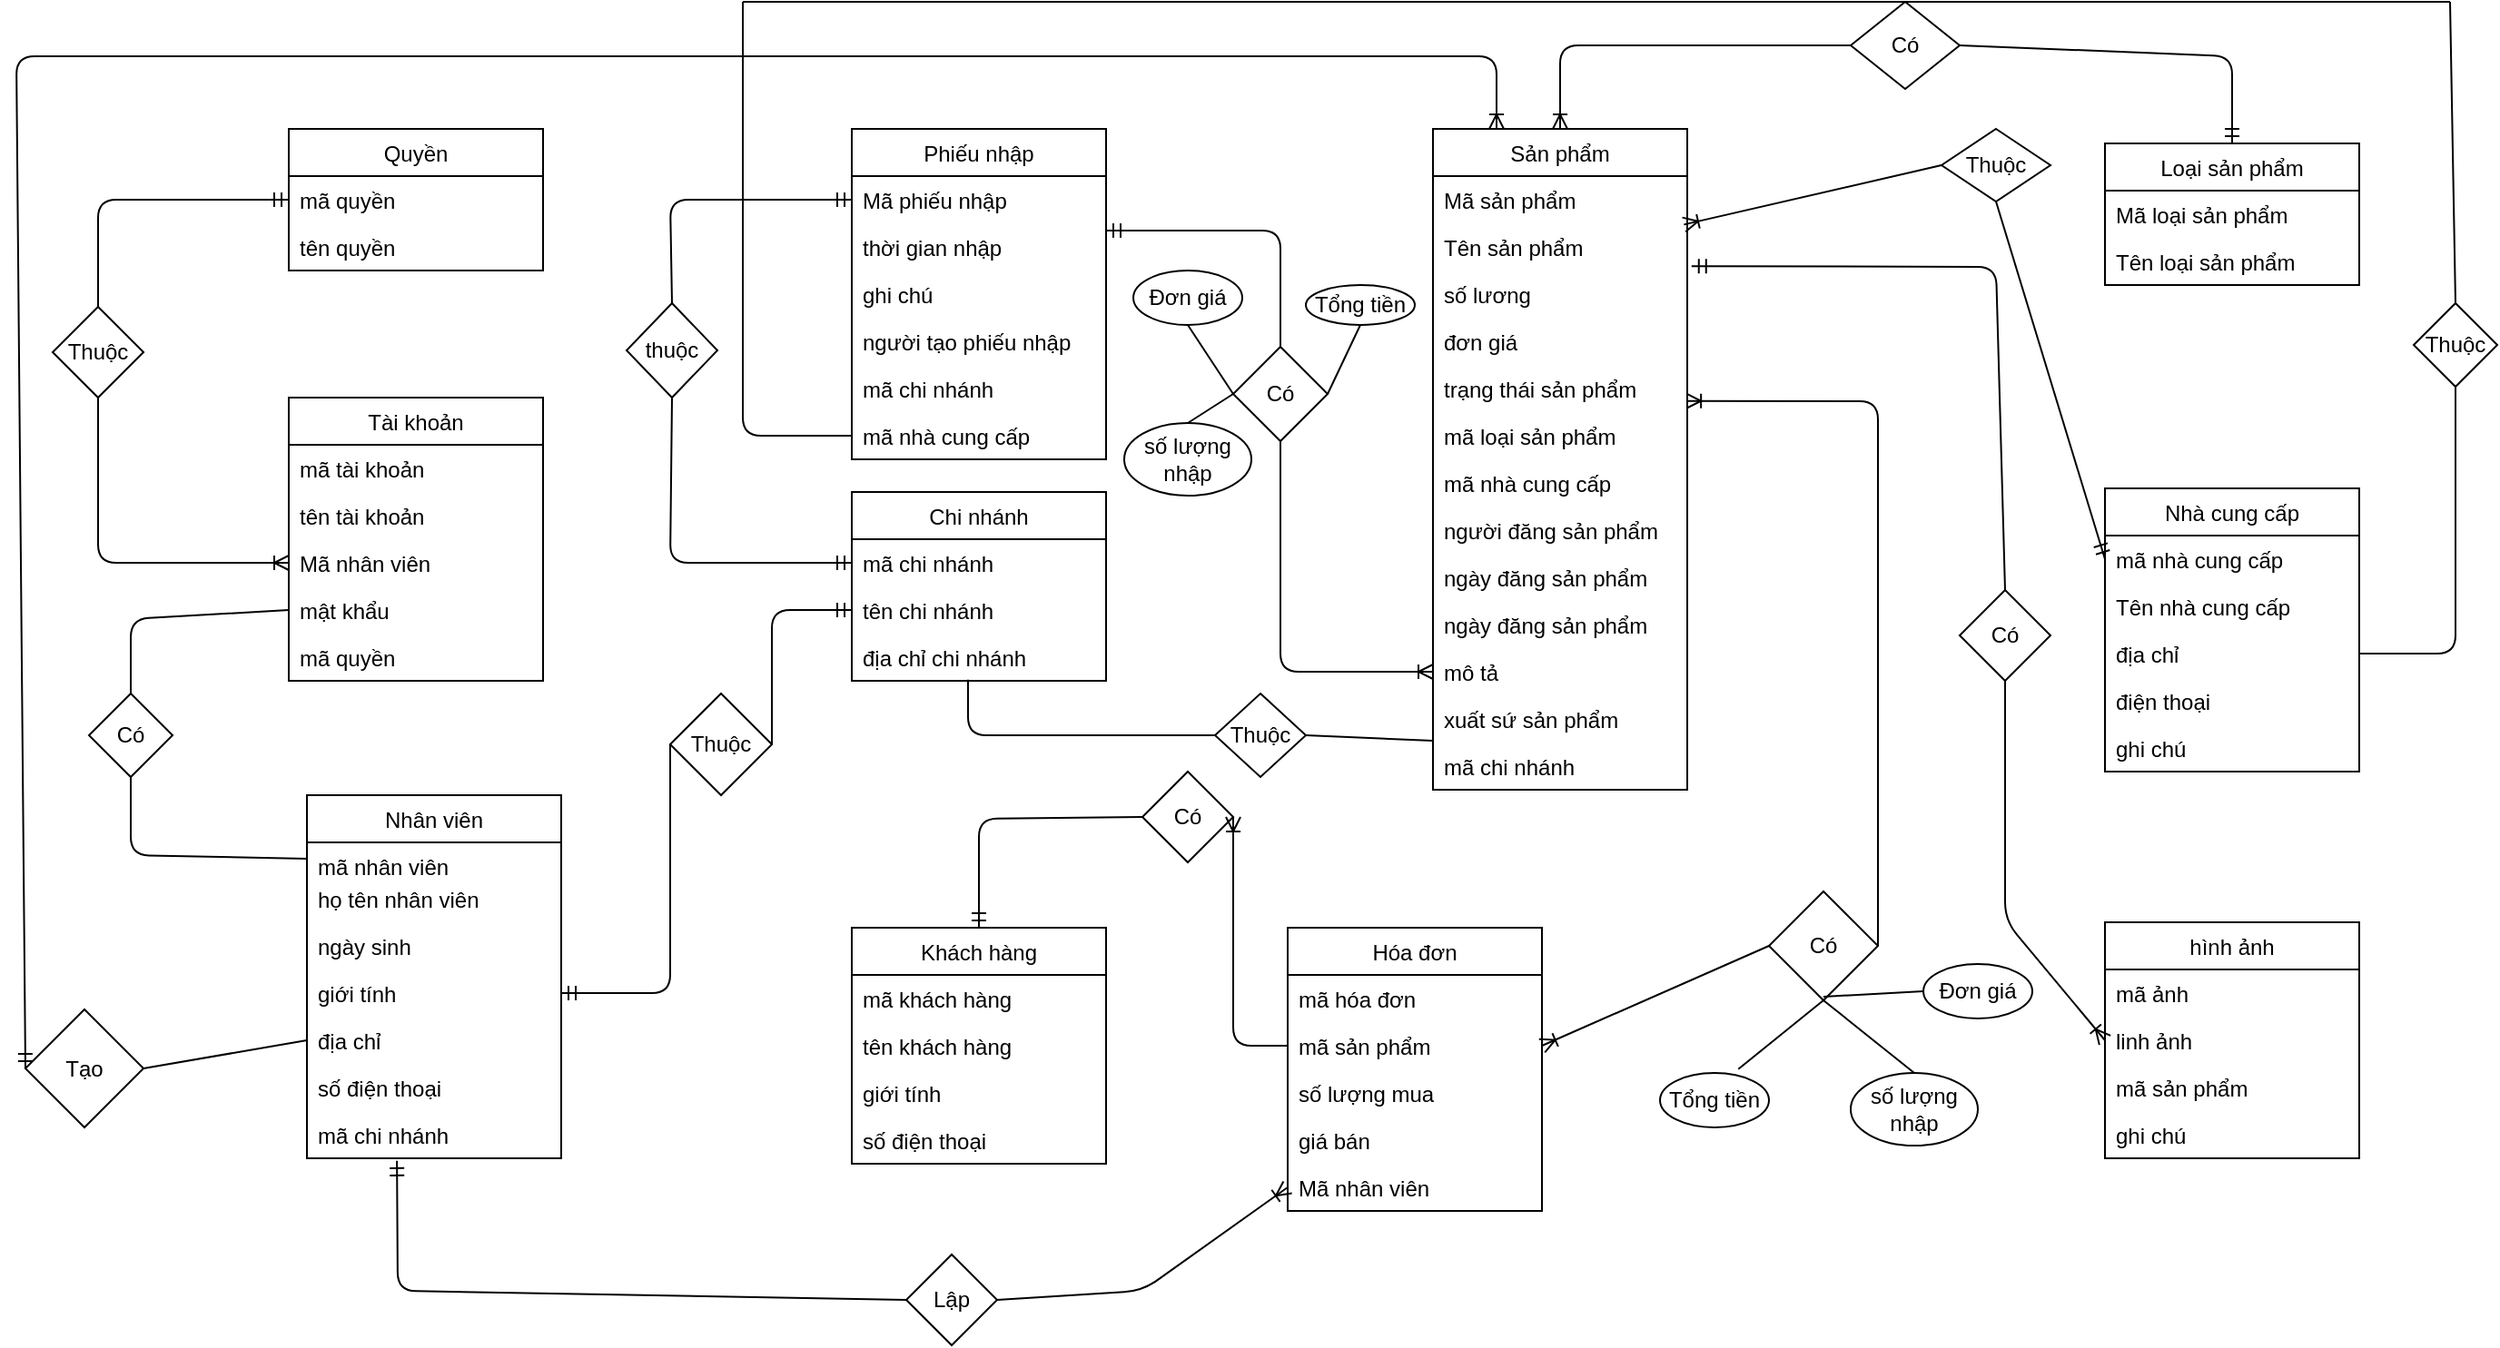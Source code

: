 <mxfile version="13.7.6" type="device"><diagram id="m3nqrDWetpHlHqWEuTSX" name="Page-1"><mxGraphModel dx="2616" dy="738" grid="1" gridSize="10" guides="1" tooltips="1" connect="1" arrows="1" fold="1" page="1" pageScale="1" pageWidth="1169" pageHeight="827" math="0" shadow="0"><root><mxCell id="0"/><mxCell id="1" parent="0"/><mxCell id="WFO70aN5SqpHOIlhNRWn-15" value="Hóa đơn" style="swimlane;fontStyle=0;childLayout=stackLayout;horizontal=1;startSize=26;fillColor=none;horizontalStack=0;resizeParent=1;resizeParentMax=0;resizeLast=0;collapsible=1;marginBottom=0;" parent="1" vertex="1"><mxGeometry x="260" y="520" width="140" height="156" as="geometry"/></mxCell><mxCell id="WFO70aN5SqpHOIlhNRWn-16" value="mã hóa đơn" style="text;strokeColor=none;fillColor=none;align=left;verticalAlign=top;spacingLeft=4;spacingRight=4;overflow=hidden;rotatable=0;points=[[0,0.5],[1,0.5]];portConstraint=eastwest;" parent="WFO70aN5SqpHOIlhNRWn-15" vertex="1"><mxGeometry y="26" width="140" height="26" as="geometry"/></mxCell><mxCell id="WFO70aN5SqpHOIlhNRWn-17" value="mã sản phẩm" style="text;strokeColor=none;fillColor=none;align=left;verticalAlign=top;spacingLeft=4;spacingRight=4;overflow=hidden;rotatable=0;points=[[0,0.5],[1,0.5]];portConstraint=eastwest;" parent="WFO70aN5SqpHOIlhNRWn-15" vertex="1"><mxGeometry y="52" width="140" height="26" as="geometry"/></mxCell><mxCell id="WFO70aN5SqpHOIlhNRWn-18" value="số lượng mua" style="text;strokeColor=none;fillColor=none;align=left;verticalAlign=top;spacingLeft=4;spacingRight=4;overflow=hidden;rotatable=0;points=[[0,0.5],[1,0.5]];portConstraint=eastwest;" parent="WFO70aN5SqpHOIlhNRWn-15" vertex="1"><mxGeometry y="78" width="140" height="26" as="geometry"/></mxCell><mxCell id="WFO70aN5SqpHOIlhNRWn-19" value="giá bán" style="text;strokeColor=none;fillColor=none;align=left;verticalAlign=top;spacingLeft=4;spacingRight=4;overflow=hidden;rotatable=0;points=[[0,0.5],[1,0.5]];portConstraint=eastwest;" parent="WFO70aN5SqpHOIlhNRWn-15" vertex="1"><mxGeometry y="104" width="140" height="26" as="geometry"/></mxCell><mxCell id="WFO70aN5SqpHOIlhNRWn-90" value="Mã nhân viên" style="text;strokeColor=none;fillColor=none;align=left;verticalAlign=top;spacingLeft=4;spacingRight=4;overflow=hidden;rotatable=0;points=[[0,0.5],[1,0.5]];portConstraint=eastwest;" parent="WFO70aN5SqpHOIlhNRWn-15" vertex="1"><mxGeometry y="130" width="140" height="26" as="geometry"/></mxCell><mxCell id="dqavAQuvic-o4-ZvQ23W-60" value="Khách hàng" style="swimlane;fontStyle=0;childLayout=stackLayout;horizontal=1;startSize=26;fillColor=none;horizontalStack=0;resizeParent=1;resizeParentMax=0;resizeLast=0;collapsible=1;marginBottom=0;" parent="1" vertex="1"><mxGeometry x="20" y="520" width="140" height="130" as="geometry"/></mxCell><mxCell id="dqavAQuvic-o4-ZvQ23W-61" value="mã khách hàng" style="text;strokeColor=none;fillColor=none;align=left;verticalAlign=top;spacingLeft=4;spacingRight=4;overflow=hidden;rotatable=0;points=[[0,0.5],[1,0.5]];portConstraint=eastwest;" parent="dqavAQuvic-o4-ZvQ23W-60" vertex="1"><mxGeometry y="26" width="140" height="26" as="geometry"/></mxCell><mxCell id="dqavAQuvic-o4-ZvQ23W-63" value="tên khách hàng" style="text;strokeColor=none;fillColor=none;align=left;verticalAlign=top;spacingLeft=4;spacingRight=4;overflow=hidden;rotatable=0;points=[[0,0.5],[1,0.5]];portConstraint=eastwest;" parent="dqavAQuvic-o4-ZvQ23W-60" vertex="1"><mxGeometry y="52" width="140" height="26" as="geometry"/></mxCell><mxCell id="dqavAQuvic-o4-ZvQ23W-62" value="giới tính" style="text;strokeColor=none;fillColor=none;align=left;verticalAlign=top;spacingLeft=4;spacingRight=4;overflow=hidden;rotatable=0;points=[[0,0.5],[1,0.5]];portConstraint=eastwest;" parent="dqavAQuvic-o4-ZvQ23W-60" vertex="1"><mxGeometry y="78" width="140" height="26" as="geometry"/></mxCell><mxCell id="dqavAQuvic-o4-ZvQ23W-64" value="số điện thoại" style="text;strokeColor=none;fillColor=none;align=left;verticalAlign=top;spacingLeft=4;spacingRight=4;overflow=hidden;rotatable=0;points=[[0,0.5],[1,0.5]];portConstraint=eastwest;" parent="dqavAQuvic-o4-ZvQ23W-60" vertex="1"><mxGeometry y="104" width="140" height="26" as="geometry"/></mxCell><mxCell id="dqavAQuvic-o4-ZvQ23W-40" value="Phiếu nhập" style="swimlane;fontStyle=0;childLayout=stackLayout;horizontal=1;startSize=26;fillColor=none;horizontalStack=0;resizeParent=1;resizeParentMax=0;resizeLast=0;collapsible=1;marginBottom=0;" parent="1" vertex="1"><mxGeometry x="20" y="80" width="140" height="182" as="geometry"/></mxCell><mxCell id="dqavAQuvic-o4-ZvQ23W-41" value="Mã phiếu nhập" style="text;strokeColor=none;fillColor=none;align=left;verticalAlign=top;spacingLeft=4;spacingRight=4;overflow=hidden;rotatable=0;points=[[0,0.5],[1,0.5]];portConstraint=eastwest;" parent="dqavAQuvic-o4-ZvQ23W-40" vertex="1"><mxGeometry y="26" width="140" height="26" as="geometry"/></mxCell><mxCell id="dqavAQuvic-o4-ZvQ23W-42" value="thời gian nhập" style="text;strokeColor=none;fillColor=none;align=left;verticalAlign=top;spacingLeft=4;spacingRight=4;overflow=hidden;rotatable=0;points=[[0,0.5],[1,0.5]];portConstraint=eastwest;" parent="dqavAQuvic-o4-ZvQ23W-40" vertex="1"><mxGeometry y="52" width="140" height="26" as="geometry"/></mxCell><mxCell id="dqavAQuvic-o4-ZvQ23W-43" value="ghi chú" style="text;strokeColor=none;fillColor=none;align=left;verticalAlign=top;spacingLeft=4;spacingRight=4;overflow=hidden;rotatable=0;points=[[0,0.5],[1,0.5]];portConstraint=eastwest;" parent="dqavAQuvic-o4-ZvQ23W-40" vertex="1"><mxGeometry y="78" width="140" height="26" as="geometry"/></mxCell><mxCell id="dqavAQuvic-o4-ZvQ23W-44" value="người tạo phiếu nhập" style="text;strokeColor=none;fillColor=none;align=left;verticalAlign=top;spacingLeft=4;spacingRight=4;overflow=hidden;rotatable=0;points=[[0,0.5],[1,0.5]];portConstraint=eastwest;" parent="dqavAQuvic-o4-ZvQ23W-40" vertex="1"><mxGeometry y="104" width="140" height="26" as="geometry"/></mxCell><mxCell id="dqavAQuvic-o4-ZvQ23W-45" value="mã chi nhánh" style="text;strokeColor=none;fillColor=none;align=left;verticalAlign=top;spacingLeft=4;spacingRight=4;overflow=hidden;rotatable=0;points=[[0,0.5],[1,0.5]];portConstraint=eastwest;" parent="dqavAQuvic-o4-ZvQ23W-40" vertex="1"><mxGeometry y="130" width="140" height="26" as="geometry"/></mxCell><mxCell id="3opu78cFTviZBmscRxU0-1" value="mã nhà cung cấp" style="text;strokeColor=none;fillColor=none;align=left;verticalAlign=top;spacingLeft=4;spacingRight=4;overflow=hidden;rotatable=0;points=[[0,0.5],[1,0.5]];portConstraint=eastwest;" vertex="1" parent="dqavAQuvic-o4-ZvQ23W-40"><mxGeometry y="156" width="140" height="26" as="geometry"/></mxCell><mxCell id="dqavAQuvic-o4-ZvQ23W-13" value="Nhân viên" style="swimlane;fontStyle=0;childLayout=stackLayout;horizontal=1;startSize=26;fillColor=none;horizontalStack=0;resizeParent=1;resizeParentMax=0;resizeLast=0;collapsible=1;marginBottom=0;" parent="1" vertex="1"><mxGeometry x="-280" y="447" width="140" height="200" as="geometry"/></mxCell><mxCell id="dqavAQuvic-o4-ZvQ23W-14" value="mã nhân viên" style="text;strokeColor=none;fillColor=none;align=left;verticalAlign=top;spacingLeft=4;spacingRight=4;overflow=hidden;rotatable=0;points=[[0,0.5],[1,0.5]];portConstraint=eastwest;" parent="dqavAQuvic-o4-ZvQ23W-13" vertex="1"><mxGeometry y="26" width="140" height="18" as="geometry"/></mxCell><mxCell id="dqavAQuvic-o4-ZvQ23W-15" value="họ tên nhân viên" style="text;strokeColor=none;fillColor=none;align=left;verticalAlign=top;spacingLeft=4;spacingRight=4;overflow=hidden;rotatable=0;points=[[0,0.5],[1,0.5]];portConstraint=eastwest;" parent="dqavAQuvic-o4-ZvQ23W-13" vertex="1"><mxGeometry y="44" width="140" height="26" as="geometry"/></mxCell><mxCell id="dqavAQuvic-o4-ZvQ23W-19" value="ngày sinh" style="text;strokeColor=none;fillColor=none;align=left;verticalAlign=top;spacingLeft=4;spacingRight=4;overflow=hidden;rotatable=0;points=[[0,0.5],[1,0.5]];portConstraint=eastwest;" parent="dqavAQuvic-o4-ZvQ23W-13" vertex="1"><mxGeometry y="70" width="140" height="26" as="geometry"/></mxCell><mxCell id="dqavAQuvic-o4-ZvQ23W-20" value="giới tính" style="text;strokeColor=none;fillColor=none;align=left;verticalAlign=top;spacingLeft=4;spacingRight=4;overflow=hidden;rotatable=0;points=[[0,0.5],[1,0.5]];portConstraint=eastwest;" parent="dqavAQuvic-o4-ZvQ23W-13" vertex="1"><mxGeometry y="96" width="140" height="26" as="geometry"/></mxCell><mxCell id="dqavAQuvic-o4-ZvQ23W-21" value="địa chỉ" style="text;strokeColor=none;fillColor=none;align=left;verticalAlign=top;spacingLeft=4;spacingRight=4;overflow=hidden;rotatable=0;points=[[0,0.5],[1,0.5]];portConstraint=eastwest;" parent="dqavAQuvic-o4-ZvQ23W-13" vertex="1"><mxGeometry y="122" width="140" height="26" as="geometry"/></mxCell><mxCell id="dqavAQuvic-o4-ZvQ23W-22" value="số điện thoại" style="text;strokeColor=none;fillColor=none;align=left;verticalAlign=top;spacingLeft=4;spacingRight=4;overflow=hidden;rotatable=0;points=[[0,0.5],[1,0.5]];portConstraint=eastwest;" parent="dqavAQuvic-o4-ZvQ23W-13" vertex="1"><mxGeometry y="148" width="140" height="26" as="geometry"/></mxCell><mxCell id="dqavAQuvic-o4-ZvQ23W-23" value="mã chi nhánh" style="text;strokeColor=none;fillColor=none;align=left;verticalAlign=top;spacingLeft=4;spacingRight=4;overflow=hidden;rotatable=0;points=[[0,0.5],[1,0.5]];portConstraint=eastwest;" parent="dqavAQuvic-o4-ZvQ23W-13" vertex="1"><mxGeometry y="174" width="140" height="26" as="geometry"/></mxCell><mxCell id="dqavAQuvic-o4-ZvQ23W-1" value="Tài khoản" style="swimlane;fontStyle=0;childLayout=stackLayout;horizontal=1;startSize=26;fillColor=none;horizontalStack=0;resizeParent=1;resizeParentMax=0;resizeLast=0;collapsible=1;marginBottom=0;" parent="1" vertex="1"><mxGeometry x="-290" y="228" width="140" height="156" as="geometry"/></mxCell><mxCell id="dqavAQuvic-o4-ZvQ23W-2" value="mã tài khoản" style="text;strokeColor=none;fillColor=none;align=left;verticalAlign=top;spacingLeft=4;spacingRight=4;overflow=hidden;rotatable=0;points=[[0,0.5],[1,0.5]];portConstraint=eastwest;" parent="dqavAQuvic-o4-ZvQ23W-1" vertex="1"><mxGeometry y="26" width="140" height="26" as="geometry"/></mxCell><mxCell id="dqavAQuvic-o4-ZvQ23W-3" value="tên tài khoản" style="text;strokeColor=none;fillColor=none;align=left;verticalAlign=top;spacingLeft=4;spacingRight=4;overflow=hidden;rotatable=0;points=[[0,0.5],[1,0.5]];portConstraint=eastwest;" parent="dqavAQuvic-o4-ZvQ23W-1" vertex="1"><mxGeometry y="52" width="140" height="26" as="geometry"/></mxCell><mxCell id="dqavAQuvic-o4-ZvQ23W-4" value="Mã nhân viên" style="text;strokeColor=none;fillColor=none;align=left;verticalAlign=top;spacingLeft=4;spacingRight=4;overflow=hidden;rotatable=0;points=[[0,0.5],[1,0.5]];portConstraint=eastwest;" parent="dqavAQuvic-o4-ZvQ23W-1" vertex="1"><mxGeometry y="78" width="140" height="26" as="geometry"/></mxCell><mxCell id="dqavAQuvic-o4-ZvQ23W-5" value="mật khẩu" style="text;strokeColor=none;fillColor=none;align=left;verticalAlign=top;spacingLeft=4;spacingRight=4;overflow=hidden;rotatable=0;points=[[0,0.5],[1,0.5]];portConstraint=eastwest;" parent="dqavAQuvic-o4-ZvQ23W-1" vertex="1"><mxGeometry y="104" width="140" height="26" as="geometry"/></mxCell><mxCell id="dqavAQuvic-o4-ZvQ23W-6" value="mã quyền" style="text;strokeColor=none;fillColor=none;align=left;verticalAlign=top;spacingLeft=4;spacingRight=4;overflow=hidden;rotatable=0;points=[[0,0.5],[1,0.5]];portConstraint=eastwest;" parent="dqavAQuvic-o4-ZvQ23W-1" vertex="1"><mxGeometry y="130" width="140" height="26" as="geometry"/></mxCell><mxCell id="dqavAQuvic-o4-ZvQ23W-7" value="Quyền" style="swimlane;fontStyle=0;childLayout=stackLayout;horizontal=1;startSize=26;fillColor=none;horizontalStack=0;resizeParent=1;resizeParentMax=0;resizeLast=0;collapsible=1;marginBottom=0;" parent="1" vertex="1"><mxGeometry x="-290" y="80" width="140" height="78" as="geometry"/></mxCell><mxCell id="dqavAQuvic-o4-ZvQ23W-8" value="mã quyền " style="text;strokeColor=none;fillColor=none;align=left;verticalAlign=top;spacingLeft=4;spacingRight=4;overflow=hidden;rotatable=0;points=[[0,0.5],[1,0.5]];portConstraint=eastwest;" parent="dqavAQuvic-o4-ZvQ23W-7" vertex="1"><mxGeometry y="26" width="140" height="26" as="geometry"/></mxCell><mxCell id="dqavAQuvic-o4-ZvQ23W-9" value="tên quyền" style="text;strokeColor=none;fillColor=none;align=left;verticalAlign=top;spacingLeft=4;spacingRight=4;overflow=hidden;rotatable=0;points=[[0,0.5],[1,0.5]];portConstraint=eastwest;" parent="dqavAQuvic-o4-ZvQ23W-7" vertex="1"><mxGeometry y="52" width="140" height="26" as="geometry"/></mxCell><mxCell id="WFO70aN5SqpHOIlhNRWn-44" value="Thuộc" style="rhombus;whiteSpace=wrap;html=1;" parent="1" vertex="1"><mxGeometry x="-420" y="178" width="50" height="50" as="geometry"/></mxCell><mxCell id="WFO70aN5SqpHOIlhNRWn-45" value="" style="endArrow=none;html=1;entryX=0.5;entryY=1;entryDx=0;entryDy=0;exitX=0;exitY=0.5;exitDx=0;exitDy=0;startArrow=ERoneToMany;startFill=0;" parent="1" source="dqavAQuvic-o4-ZvQ23W-4" target="WFO70aN5SqpHOIlhNRWn-44" edge="1"><mxGeometry width="50" height="50" relative="1" as="geometry"><mxPoint x="-395" y="320" as="sourcePoint"/><mxPoint x="160" y="250" as="targetPoint"/><Array as="points"><mxPoint x="-395" y="319"/></Array></mxGeometry></mxCell><mxCell id="WFO70aN5SqpHOIlhNRWn-46" value="" style="endArrow=none;html=1;entryX=0.5;entryY=0;entryDx=0;entryDy=0;exitX=0;exitY=0.5;exitDx=0;exitDy=0;startArrow=ERmandOne;startFill=0;" parent="1" source="dqavAQuvic-o4-ZvQ23W-8" target="WFO70aN5SqpHOIlhNRWn-44" edge="1"><mxGeometry width="50" height="50" relative="1" as="geometry"><mxPoint x="110" y="300" as="sourcePoint"/><mxPoint x="160" y="250" as="targetPoint"/><Array as="points"><mxPoint x="-395" y="119"/></Array></mxGeometry></mxCell><mxCell id="WFO70aN5SqpHOIlhNRWn-47" value="" style="endArrow=none;html=1;entryX=0;entryY=0.5;entryDx=0;entryDy=0;exitX=0.5;exitY=1;exitDx=0;exitDy=0;" parent="1" source="WFO70aN5SqpHOIlhNRWn-48" target="dqavAQuvic-o4-ZvQ23W-14" edge="1"><mxGeometry width="50" height="50" relative="1" as="geometry"><mxPoint x="-390" y="490" as="sourcePoint"/><mxPoint x="160" y="250" as="targetPoint"/><Array as="points"><mxPoint x="-377" y="480"/></Array></mxGeometry></mxCell><mxCell id="WFO70aN5SqpHOIlhNRWn-48" value="Có" style="rhombus;whiteSpace=wrap;html=1;" parent="1" vertex="1"><mxGeometry x="-400" y="391" width="46" height="46" as="geometry"/></mxCell><mxCell id="WFO70aN5SqpHOIlhNRWn-49" value="" style="endArrow=none;html=1;entryX=0.5;entryY=0;entryDx=0;entryDy=0;exitX=0;exitY=0.5;exitDx=0;exitDy=0;" parent="1" source="dqavAQuvic-o4-ZvQ23W-5" target="WFO70aN5SqpHOIlhNRWn-48" edge="1"><mxGeometry width="50" height="50" relative="1" as="geometry"><mxPoint x="110" y="300" as="sourcePoint"/><mxPoint x="160" y="250" as="targetPoint"/><Array as="points"><mxPoint x="-377" y="350"/></Array></mxGeometry></mxCell><mxCell id="dqavAQuvic-o4-ZvQ23W-32" value="Chi nhánh" style="swimlane;fontStyle=0;childLayout=stackLayout;horizontal=1;startSize=26;fillColor=none;horizontalStack=0;resizeParent=1;resizeParentMax=0;resizeLast=0;collapsible=1;marginBottom=0;" parent="1" vertex="1"><mxGeometry x="20" y="280" width="140" height="104" as="geometry"/></mxCell><mxCell id="dqavAQuvic-o4-ZvQ23W-33" value="mã chi nhánh" style="text;strokeColor=none;fillColor=none;align=left;verticalAlign=top;spacingLeft=4;spacingRight=4;overflow=hidden;rotatable=0;points=[[0,0.5],[1,0.5]];portConstraint=eastwest;" parent="dqavAQuvic-o4-ZvQ23W-32" vertex="1"><mxGeometry y="26" width="140" height="26" as="geometry"/></mxCell><mxCell id="dqavAQuvic-o4-ZvQ23W-34" value="tên chi nhánh" style="text;strokeColor=none;fillColor=none;align=left;verticalAlign=top;spacingLeft=4;spacingRight=4;overflow=hidden;rotatable=0;points=[[0,0.5],[1,0.5]];portConstraint=eastwest;" parent="dqavAQuvic-o4-ZvQ23W-32" vertex="1"><mxGeometry y="52" width="140" height="26" as="geometry"/></mxCell><mxCell id="dqavAQuvic-o4-ZvQ23W-35" value="địa chỉ chi nhánh" style="text;strokeColor=none;fillColor=none;align=left;verticalAlign=top;spacingLeft=4;spacingRight=4;overflow=hidden;rotatable=0;points=[[0,0.5],[1,0.5]];portConstraint=eastwest;" parent="dqavAQuvic-o4-ZvQ23W-32" vertex="1"><mxGeometry y="78" width="140" height="26" as="geometry"/></mxCell><mxCell id="WFO70aN5SqpHOIlhNRWn-50" value="Thuộc" style="rhombus;whiteSpace=wrap;html=1;" parent="1" vertex="1"><mxGeometry x="-80" y="391" width="56" height="56" as="geometry"/></mxCell><mxCell id="WFO70aN5SqpHOIlhNRWn-51" value="" style="endArrow=ERmandOne;html=1;exitX=0;exitY=0.5;exitDx=0;exitDy=0;entryX=1;entryY=0.5;entryDx=0;entryDy=0;endFill=0;" parent="1" source="WFO70aN5SqpHOIlhNRWn-50" target="dqavAQuvic-o4-ZvQ23W-20" edge="1"><mxGeometry width="50" height="50" relative="1" as="geometry"><mxPoint x="110" y="300" as="sourcePoint"/><mxPoint x="160" y="250" as="targetPoint"/><Array as="points"><mxPoint x="-80" y="556"/></Array></mxGeometry></mxCell><mxCell id="WFO70aN5SqpHOIlhNRWn-52" value="" style="endArrow=none;html=1;entryX=1;entryY=0.5;entryDx=0;entryDy=0;exitX=0;exitY=0.5;exitDx=0;exitDy=0;startArrow=ERmandOne;startFill=0;" parent="1" source="dqavAQuvic-o4-ZvQ23W-34" target="WFO70aN5SqpHOIlhNRWn-50" edge="1"><mxGeometry width="50" height="50" relative="1" as="geometry"><mxPoint x="110" y="300" as="sourcePoint"/><mxPoint x="160" y="250" as="targetPoint"/><Array as="points"><mxPoint x="-24" y="345"/></Array></mxGeometry></mxCell><mxCell id="dqavAQuvic-o4-ZvQ23W-46" value="Sản phẩm" style="swimlane;fontStyle=0;childLayout=stackLayout;horizontal=1;startSize=26;fillColor=none;horizontalStack=0;resizeParent=1;resizeParentMax=0;resizeLast=0;collapsible=1;marginBottom=0;" parent="1" vertex="1"><mxGeometry x="340" y="80" width="140" height="364" as="geometry"/></mxCell><mxCell id="dqavAQuvic-o4-ZvQ23W-47" value="Mã sản phẩm" style="text;strokeColor=none;fillColor=none;align=left;verticalAlign=top;spacingLeft=4;spacingRight=4;overflow=hidden;rotatable=0;points=[[0,0.5],[1,0.5]];portConstraint=eastwest;" parent="dqavAQuvic-o4-ZvQ23W-46" vertex="1"><mxGeometry y="26" width="140" height="26" as="geometry"/></mxCell><mxCell id="dqavAQuvic-o4-ZvQ23W-48" value="Tên sản phẩm&#10;" style="text;strokeColor=none;fillColor=none;align=left;verticalAlign=top;spacingLeft=4;spacingRight=4;overflow=hidden;rotatable=0;points=[[0,0.5],[1,0.5]];portConstraint=eastwest;" parent="dqavAQuvic-o4-ZvQ23W-46" vertex="1"><mxGeometry y="52" width="140" height="26" as="geometry"/></mxCell><mxCell id="dqavAQuvic-o4-ZvQ23W-49" value="số lương" style="text;strokeColor=none;fillColor=none;align=left;verticalAlign=top;spacingLeft=4;spacingRight=4;overflow=hidden;rotatable=0;points=[[0,0.5],[1,0.5]];portConstraint=eastwest;" parent="dqavAQuvic-o4-ZvQ23W-46" vertex="1"><mxGeometry y="78" width="140" height="26" as="geometry"/></mxCell><mxCell id="dqavAQuvic-o4-ZvQ23W-50" value="đơn giá" style="text;strokeColor=none;fillColor=none;align=left;verticalAlign=top;spacingLeft=4;spacingRight=4;overflow=hidden;rotatable=0;points=[[0,0.5],[1,0.5]];portConstraint=eastwest;" parent="dqavAQuvic-o4-ZvQ23W-46" vertex="1"><mxGeometry y="104" width="140" height="26" as="geometry"/></mxCell><mxCell id="dqavAQuvic-o4-ZvQ23W-51" value="trạng thái sản phẩm" style="text;strokeColor=none;fillColor=none;align=left;verticalAlign=top;spacingLeft=4;spacingRight=4;overflow=hidden;rotatable=0;points=[[0,0.5],[1,0.5]];portConstraint=eastwest;" parent="dqavAQuvic-o4-ZvQ23W-46" vertex="1"><mxGeometry y="130" width="140" height="26" as="geometry"/></mxCell><mxCell id="dqavAQuvic-o4-ZvQ23W-52" value="mã loại sản phẩm" style="text;strokeColor=none;fillColor=none;align=left;verticalAlign=top;spacingLeft=4;spacingRight=4;overflow=hidden;rotatable=0;points=[[0,0.5],[1,0.5]];portConstraint=eastwest;" parent="dqavAQuvic-o4-ZvQ23W-46" vertex="1"><mxGeometry y="156" width="140" height="26" as="geometry"/></mxCell><mxCell id="dqavAQuvic-o4-ZvQ23W-53" value="mã nhà cung cấp" style="text;strokeColor=none;fillColor=none;align=left;verticalAlign=top;spacingLeft=4;spacingRight=4;overflow=hidden;rotatable=0;points=[[0,0.5],[1,0.5]];portConstraint=eastwest;" parent="dqavAQuvic-o4-ZvQ23W-46" vertex="1"><mxGeometry y="182" width="140" height="26" as="geometry"/></mxCell><mxCell id="dqavAQuvic-o4-ZvQ23W-54" value="người đăng sản phẩm" style="text;strokeColor=none;fillColor=none;align=left;verticalAlign=top;spacingLeft=4;spacingRight=4;overflow=hidden;rotatable=0;points=[[0,0.5],[1,0.5]];portConstraint=eastwest;" parent="dqavAQuvic-o4-ZvQ23W-46" vertex="1"><mxGeometry y="208" width="140" height="26" as="geometry"/></mxCell><mxCell id="dqavAQuvic-o4-ZvQ23W-55" value="ngày đăng sản phẩm" style="text;strokeColor=none;fillColor=none;align=left;verticalAlign=top;spacingLeft=4;spacingRight=4;overflow=hidden;rotatable=0;points=[[0,0.5],[1,0.5]];portConstraint=eastwest;" parent="dqavAQuvic-o4-ZvQ23W-46" vertex="1"><mxGeometry y="234" width="140" height="26" as="geometry"/></mxCell><mxCell id="dqavAQuvic-o4-ZvQ23W-56" value="ngày đăng sản phẩm" style="text;strokeColor=none;fillColor=none;align=left;verticalAlign=top;spacingLeft=4;spacingRight=4;overflow=hidden;rotatable=0;points=[[0,0.5],[1,0.5]];portConstraint=eastwest;" parent="dqavAQuvic-o4-ZvQ23W-46" vertex="1"><mxGeometry y="260" width="140" height="26" as="geometry"/></mxCell><mxCell id="dqavAQuvic-o4-ZvQ23W-57" value="mô tả" style="text;strokeColor=none;fillColor=none;align=left;verticalAlign=top;spacingLeft=4;spacingRight=4;overflow=hidden;rotatable=0;points=[[0,0.5],[1,0.5]];portConstraint=eastwest;" parent="dqavAQuvic-o4-ZvQ23W-46" vertex="1"><mxGeometry y="286" width="140" height="26" as="geometry"/></mxCell><mxCell id="dqavAQuvic-o4-ZvQ23W-58" value="xuất sứ sản phẩm" style="text;strokeColor=none;fillColor=none;align=left;verticalAlign=top;spacingLeft=4;spacingRight=4;overflow=hidden;rotatable=0;points=[[0,0.5],[1,0.5]];portConstraint=eastwest;" parent="dqavAQuvic-o4-ZvQ23W-46" vertex="1"><mxGeometry y="312" width="140" height="26" as="geometry"/></mxCell><mxCell id="dqavAQuvic-o4-ZvQ23W-59" value="mã chi nhánh " style="text;strokeColor=none;fillColor=none;align=left;verticalAlign=top;spacingLeft=4;spacingRight=4;overflow=hidden;rotatable=0;points=[[0,0.5],[1,0.5]];portConstraint=eastwest;" parent="dqavAQuvic-o4-ZvQ23W-46" vertex="1"><mxGeometry y="338" width="140" height="26" as="geometry"/></mxCell><mxCell id="WFO70aN5SqpHOIlhNRWn-53" value="Có" style="rhombus;whiteSpace=wrap;html=1;" parent="1" vertex="1"><mxGeometry x="230" y="200" width="52" height="52" as="geometry"/></mxCell><mxCell id="WFO70aN5SqpHOIlhNRWn-54" value="" style="endArrow=ERmandOne;html=1;exitX=0.5;exitY=0;exitDx=0;exitDy=0;endFill=0;" parent="1" source="WFO70aN5SqpHOIlhNRWn-53" edge="1"><mxGeometry width="50" height="50" relative="1" as="geometry"><mxPoint x="110" y="300" as="sourcePoint"/><mxPoint x="160" y="136" as="targetPoint"/><Array as="points"><mxPoint x="256" y="136"/></Array></mxGeometry></mxCell><mxCell id="WFO70aN5SqpHOIlhNRWn-55" value="" style="endArrow=none;html=1;entryX=0.5;entryY=1;entryDx=0;entryDy=0;exitX=0;exitY=0.5;exitDx=0;exitDy=0;startArrow=ERoneToMany;startFill=0;" parent="1" source="dqavAQuvic-o4-ZvQ23W-57" target="WFO70aN5SqpHOIlhNRWn-53" edge="1"><mxGeometry width="50" height="50" relative="1" as="geometry"><mxPoint x="110" y="300" as="sourcePoint"/><mxPoint x="160" y="250" as="targetPoint"/><Array as="points"><mxPoint x="256" y="379"/></Array></mxGeometry></mxCell><mxCell id="WFO70aN5SqpHOIlhNRWn-56" value="số lượng nhập" style="ellipse;whiteSpace=wrap;html=1;" parent="1" vertex="1"><mxGeometry x="170" y="242" width="70" height="40" as="geometry"/></mxCell><mxCell id="WFO70aN5SqpHOIlhNRWn-57" value="" style="endArrow=none;html=1;entryX=0;entryY=0.5;entryDx=0;entryDy=0;exitX=0.5;exitY=0;exitDx=0;exitDy=0;" parent="1" source="WFO70aN5SqpHOIlhNRWn-56" target="WFO70aN5SqpHOIlhNRWn-53" edge="1"><mxGeometry width="50" height="50" relative="1" as="geometry"><mxPoint x="120" y="290" as="sourcePoint"/><mxPoint x="170" y="240" as="targetPoint"/></mxGeometry></mxCell><mxCell id="WFO70aN5SqpHOIlhNRWn-58" value="Đơn giá" style="ellipse;whiteSpace=wrap;html=1;" parent="1" vertex="1"><mxGeometry x="175" y="158" width="60" height="30" as="geometry"/></mxCell><mxCell id="WFO70aN5SqpHOIlhNRWn-59" value="" style="endArrow=none;html=1;exitX=0.5;exitY=1;exitDx=0;exitDy=0;entryX=0;entryY=0.5;entryDx=0;entryDy=0;" parent="1" source="WFO70aN5SqpHOIlhNRWn-58" target="WFO70aN5SqpHOIlhNRWn-53" edge="1"><mxGeometry width="50" height="50" relative="1" as="geometry"><mxPoint x="120" y="290" as="sourcePoint"/><mxPoint x="170" y="240" as="targetPoint"/></mxGeometry></mxCell><mxCell id="WFO70aN5SqpHOIlhNRWn-62" value="Tổng tiền" style="ellipse;whiteSpace=wrap;html=1;" parent="1" vertex="1"><mxGeometry x="270" y="166" width="60" height="22" as="geometry"/></mxCell><mxCell id="WFO70aN5SqpHOIlhNRWn-63" value="" style="endArrow=none;html=1;entryX=0.5;entryY=1;entryDx=0;entryDy=0;exitX=1;exitY=0.5;exitDx=0;exitDy=0;" parent="1" source="WFO70aN5SqpHOIlhNRWn-53" target="WFO70aN5SqpHOIlhNRWn-62" edge="1"><mxGeometry width="50" height="50" relative="1" as="geometry"><mxPoint x="120" y="290" as="sourcePoint"/><mxPoint x="170" y="240" as="targetPoint"/></mxGeometry></mxCell><mxCell id="WFO70aN5SqpHOIlhNRWn-64" value="Có" style="rhombus;whiteSpace=wrap;html=1;" parent="1" vertex="1"><mxGeometry x="180" y="434" width="50" height="50" as="geometry"/></mxCell><mxCell id="WFO70aN5SqpHOIlhNRWn-65" value="" style="endArrow=none;html=1;entryX=0;entryY=0.5;entryDx=0;entryDy=0;exitX=0.5;exitY=0;exitDx=0;exitDy=0;startArrow=ERmandOne;startFill=0;" parent="1" source="dqavAQuvic-o4-ZvQ23W-60" target="WFO70aN5SqpHOIlhNRWn-64" edge="1"><mxGeometry width="50" height="50" relative="1" as="geometry"><mxPoint x="120" y="540" as="sourcePoint"/><mxPoint x="170" y="490" as="targetPoint"/><Array as="points"><mxPoint x="90" y="460"/></Array></mxGeometry></mxCell><mxCell id="WFO70aN5SqpHOIlhNRWn-66" value="" style="endArrow=ERoneToMany;html=1;entryX=1;entryY=0.5;entryDx=0;entryDy=0;exitX=0;exitY=0.5;exitDx=0;exitDy=0;endFill=0;" parent="1" source="WFO70aN5SqpHOIlhNRWn-17" target="WFO70aN5SqpHOIlhNRWn-64" edge="1"><mxGeometry width="50" height="50" relative="1" as="geometry"><mxPoint x="120" y="540" as="sourcePoint"/><mxPoint x="170" y="490" as="targetPoint"/><Array as="points"><mxPoint x="230" y="585"/></Array></mxGeometry></mxCell><mxCell id="WFO70aN5SqpHOIlhNRWn-67" value="Có" style="rhombus;whiteSpace=wrap;html=1;" parent="1" vertex="1"><mxGeometry x="525" y="500" width="60" height="60" as="geometry"/></mxCell><mxCell id="WFO70aN5SqpHOIlhNRWn-68" value="" style="endArrow=ERoneToMany;html=1;entryX=1;entryY=0.5;entryDx=0;entryDy=0;exitX=0;exitY=0.5;exitDx=0;exitDy=0;endFill=0;" parent="1" source="WFO70aN5SqpHOIlhNRWn-67" target="WFO70aN5SqpHOIlhNRWn-17" edge="1"><mxGeometry width="50" height="50" relative="1" as="geometry"><mxPoint x="310" y="320" as="sourcePoint"/><mxPoint x="360" y="270" as="targetPoint"/></mxGeometry></mxCell><mxCell id="WFO70aN5SqpHOIlhNRWn-69" value="" style="endArrow=none;html=1;entryX=1;entryY=0.5;entryDx=0;entryDy=0;exitX=0.997;exitY=-0.236;exitDx=0;exitDy=0;exitPerimeter=0;startArrow=ERoneToMany;startFill=0;" parent="1" source="dqavAQuvic-o4-ZvQ23W-52" target="WFO70aN5SqpHOIlhNRWn-67" edge="1"><mxGeometry width="50" height="50" relative="1" as="geometry"><mxPoint x="310" y="320" as="sourcePoint"/><mxPoint x="360" y="270" as="targetPoint"/><Array as="points"><mxPoint x="585" y="230"/></Array></mxGeometry></mxCell><mxCell id="WFO70aN5SqpHOIlhNRWn-70" value="Đơn giá" style="ellipse;whiteSpace=wrap;html=1;" parent="1" vertex="1"><mxGeometry x="610" y="540" width="60" height="30" as="geometry"/></mxCell><mxCell id="WFO70aN5SqpHOIlhNRWn-71" value="số lượng nhập" style="ellipse;whiteSpace=wrap;html=1;" parent="1" vertex="1"><mxGeometry x="570" y="600" width="70" height="40" as="geometry"/></mxCell><mxCell id="WFO70aN5SqpHOIlhNRWn-72" value="Tổng tiền" style="ellipse;whiteSpace=wrap;html=1;" parent="1" vertex="1"><mxGeometry x="465" y="600" width="60" height="30" as="geometry"/></mxCell><mxCell id="WFO70aN5SqpHOIlhNRWn-74" value="" style="endArrow=none;html=1;entryX=0.5;entryY=1;entryDx=0;entryDy=0;exitX=0.719;exitY=-0.071;exitDx=0;exitDy=0;exitPerimeter=0;" parent="1" source="WFO70aN5SqpHOIlhNRWn-72" target="WFO70aN5SqpHOIlhNRWn-67" edge="1"><mxGeometry width="50" height="50" relative="1" as="geometry"><mxPoint x="310" y="320" as="sourcePoint"/><mxPoint x="360" y="270" as="targetPoint"/></mxGeometry></mxCell><mxCell id="WFO70aN5SqpHOIlhNRWn-75" value="" style="endArrow=none;html=1;entryX=0.5;entryY=1;entryDx=0;entryDy=0;exitX=0.5;exitY=0;exitDx=0;exitDy=0;" parent="1" source="WFO70aN5SqpHOIlhNRWn-71" target="WFO70aN5SqpHOIlhNRWn-67" edge="1"><mxGeometry width="50" height="50" relative="1" as="geometry"><mxPoint x="310" y="320" as="sourcePoint"/><mxPoint x="360" y="270" as="targetPoint"/></mxGeometry></mxCell><mxCell id="WFO70aN5SqpHOIlhNRWn-76" value="" style="endArrow=none;html=1;exitX=0;exitY=0.5;exitDx=0;exitDy=0;" parent="1" source="WFO70aN5SqpHOIlhNRWn-70" edge="1"><mxGeometry width="50" height="50" relative="1" as="geometry"><mxPoint x="310" y="320" as="sourcePoint"/><mxPoint x="555" y="558" as="targetPoint"/></mxGeometry></mxCell><mxCell id="dqavAQuvic-o4-ZvQ23W-72" value="hình ảnh" style="swimlane;fontStyle=0;childLayout=stackLayout;horizontal=1;startSize=26;fillColor=none;horizontalStack=0;resizeParent=1;resizeParentMax=0;resizeLast=0;collapsible=1;marginBottom=0;" parent="1" vertex="1"><mxGeometry x="710" y="517" width="140" height="130" as="geometry"/></mxCell><mxCell id="dqavAQuvic-o4-ZvQ23W-73" value="mã ảnh" style="text;strokeColor=none;fillColor=none;align=left;verticalAlign=top;spacingLeft=4;spacingRight=4;overflow=hidden;rotatable=0;points=[[0,0.5],[1,0.5]];portConstraint=eastwest;" parent="dqavAQuvic-o4-ZvQ23W-72" vertex="1"><mxGeometry y="26" width="140" height="26" as="geometry"/></mxCell><mxCell id="dqavAQuvic-o4-ZvQ23W-74" value="linh ảnh" style="text;strokeColor=none;fillColor=none;align=left;verticalAlign=top;spacingLeft=4;spacingRight=4;overflow=hidden;rotatable=0;points=[[0,0.5],[1,0.5]];portConstraint=eastwest;" parent="dqavAQuvic-o4-ZvQ23W-72" vertex="1"><mxGeometry y="52" width="140" height="26" as="geometry"/></mxCell><mxCell id="dqavAQuvic-o4-ZvQ23W-75" value="mã sản phẩm" style="text;strokeColor=none;fillColor=none;align=left;verticalAlign=top;spacingLeft=4;spacingRight=4;overflow=hidden;rotatable=0;points=[[0,0.5],[1,0.5]];portConstraint=eastwest;" parent="dqavAQuvic-o4-ZvQ23W-72" vertex="1"><mxGeometry y="78" width="140" height="26" as="geometry"/></mxCell><mxCell id="dqavAQuvic-o4-ZvQ23W-77" value="ghi chú" style="text;strokeColor=none;fillColor=none;align=left;verticalAlign=top;spacingLeft=4;spacingRight=4;overflow=hidden;rotatable=0;points=[[0,0.5],[1,0.5]];portConstraint=eastwest;" parent="dqavAQuvic-o4-ZvQ23W-72" vertex="1"><mxGeometry y="104" width="140" height="26" as="geometry"/></mxCell><mxCell id="dqavAQuvic-o4-ZvQ23W-66" value="Nhà cung cấp" style="swimlane;fontStyle=0;childLayout=stackLayout;horizontal=1;startSize=26;fillColor=none;horizontalStack=0;resizeParent=1;resizeParentMax=0;resizeLast=0;collapsible=1;marginBottom=0;" parent="1" vertex="1"><mxGeometry x="710" y="278" width="140" height="156" as="geometry"/></mxCell><mxCell id="dqavAQuvic-o4-ZvQ23W-67" value="mã nhà cung cấp" style="text;strokeColor=none;fillColor=none;align=left;verticalAlign=top;spacingLeft=4;spacingRight=4;overflow=hidden;rotatable=0;points=[[0,0.5],[1,0.5]];portConstraint=eastwest;" parent="dqavAQuvic-o4-ZvQ23W-66" vertex="1"><mxGeometry y="26" width="140" height="26" as="geometry"/></mxCell><mxCell id="dqavAQuvic-o4-ZvQ23W-68" value="Tên nhà cung cấp" style="text;strokeColor=none;fillColor=none;align=left;verticalAlign=top;spacingLeft=4;spacingRight=4;overflow=hidden;rotatable=0;points=[[0,0.5],[1,0.5]];portConstraint=eastwest;" parent="dqavAQuvic-o4-ZvQ23W-66" vertex="1"><mxGeometry y="52" width="140" height="26" as="geometry"/></mxCell><mxCell id="dqavAQuvic-o4-ZvQ23W-69" value="địa chỉ" style="text;strokeColor=none;fillColor=none;align=left;verticalAlign=top;spacingLeft=4;spacingRight=4;overflow=hidden;rotatable=0;points=[[0,0.5],[1,0.5]];portConstraint=eastwest;" parent="dqavAQuvic-o4-ZvQ23W-66" vertex="1"><mxGeometry y="78" width="140" height="26" as="geometry"/></mxCell><mxCell id="dqavAQuvic-o4-ZvQ23W-70" value="điện thoại" style="text;strokeColor=none;fillColor=none;align=left;verticalAlign=top;spacingLeft=4;spacingRight=4;overflow=hidden;rotatable=0;points=[[0,0.5],[1,0.5]];portConstraint=eastwest;" parent="dqavAQuvic-o4-ZvQ23W-66" vertex="1"><mxGeometry y="104" width="140" height="26" as="geometry"/></mxCell><mxCell id="dqavAQuvic-o4-ZvQ23W-71" value="ghi chú" style="text;strokeColor=none;fillColor=none;align=left;verticalAlign=top;spacingLeft=4;spacingRight=4;overflow=hidden;rotatable=0;points=[[0,0.5],[1,0.5]];portConstraint=eastwest;" parent="dqavAQuvic-o4-ZvQ23W-66" vertex="1"><mxGeometry y="130" width="140" height="26" as="geometry"/></mxCell><mxCell id="dqavAQuvic-o4-ZvQ23W-36" value="Loại sản phẩm" style="swimlane;fontStyle=0;childLayout=stackLayout;horizontal=1;startSize=26;fillColor=none;horizontalStack=0;resizeParent=1;resizeParentMax=0;resizeLast=0;collapsible=1;marginBottom=0;" parent="1" vertex="1"><mxGeometry x="710" y="88" width="140" height="78" as="geometry"/></mxCell><mxCell id="dqavAQuvic-o4-ZvQ23W-37" value="Mã loại sản phẩm" style="text;strokeColor=none;fillColor=none;align=left;verticalAlign=top;spacingLeft=4;spacingRight=4;overflow=hidden;rotatable=0;points=[[0,0.5],[1,0.5]];portConstraint=eastwest;" parent="dqavAQuvic-o4-ZvQ23W-36" vertex="1"><mxGeometry y="26" width="140" height="26" as="geometry"/></mxCell><mxCell id="dqavAQuvic-o4-ZvQ23W-38" value="Tên loại sản phẩm" style="text;strokeColor=none;fillColor=none;align=left;verticalAlign=top;spacingLeft=4;spacingRight=4;overflow=hidden;rotatable=0;points=[[0,0.5],[1,0.5]];portConstraint=eastwest;" parent="dqavAQuvic-o4-ZvQ23W-36" vertex="1"><mxGeometry y="52" width="140" height="26" as="geometry"/></mxCell><mxCell id="WFO70aN5SqpHOIlhNRWn-77" value="Có" style="rhombus;whiteSpace=wrap;html=1;" parent="1" vertex="1"><mxGeometry x="630" y="334" width="50" height="50" as="geometry"/></mxCell><mxCell id="WFO70aN5SqpHOIlhNRWn-78" value="" style="endArrow=ERoneToMany;html=1;exitX=0.5;exitY=1;exitDx=0;exitDy=0;entryX=0;entryY=0.5;entryDx=0;entryDy=0;endFill=0;" parent="1" source="WFO70aN5SqpHOIlhNRWn-77" target="dqavAQuvic-o4-ZvQ23W-74" edge="1"><mxGeometry width="50" height="50" relative="1" as="geometry"><mxPoint x="310" y="320" as="sourcePoint"/><mxPoint x="707" y="547" as="targetPoint"/><Array as="points"><mxPoint x="655" y="516"/></Array></mxGeometry></mxCell><mxCell id="WFO70aN5SqpHOIlhNRWn-79" value="" style="endArrow=none;html=1;entryX=0.5;entryY=0;entryDx=0;entryDy=0;exitX=1.017;exitY=-0.093;exitDx=0;exitDy=0;exitPerimeter=0;startArrow=ERmandOne;startFill=0;" parent="1" source="dqavAQuvic-o4-ZvQ23W-49" target="WFO70aN5SqpHOIlhNRWn-77" edge="1"><mxGeometry width="50" height="50" relative="1" as="geometry"><mxPoint x="310" y="320" as="sourcePoint"/><mxPoint x="360" y="270" as="targetPoint"/><Array as="points"><mxPoint x="650" y="156"/></Array></mxGeometry></mxCell><mxCell id="WFO70aN5SqpHOIlhNRWn-80" value="" style="endArrow=ERmandOne;html=1;entryX=0;entryY=0.5;entryDx=0;entryDy=0;exitX=0.5;exitY=1;exitDx=0;exitDy=0;endFill=0;" parent="1" source="WFO70aN5SqpHOIlhNRWn-81" target="dqavAQuvic-o4-ZvQ23W-67" edge="1"><mxGeometry width="50" height="50" relative="1" as="geometry"><mxPoint x="660" y="120" as="sourcePoint"/><mxPoint x="360" y="270" as="targetPoint"/></mxGeometry></mxCell><mxCell id="WFO70aN5SqpHOIlhNRWn-81" value="Thuộc" style="rhombus;whiteSpace=wrap;html=1;" parent="1" vertex="1"><mxGeometry x="620" y="80" width="60" height="40" as="geometry"/></mxCell><mxCell id="WFO70aN5SqpHOIlhNRWn-82" value="" style="endArrow=none;html=1;entryX=0;entryY=0.5;entryDx=0;entryDy=0;exitX=0.987;exitY=0.027;exitDx=0;exitDy=0;exitPerimeter=0;startArrow=ERoneToMany;startFill=0;" parent="1" source="dqavAQuvic-o4-ZvQ23W-48" target="WFO70aN5SqpHOIlhNRWn-81" edge="1"><mxGeometry width="50" height="50" relative="1" as="geometry"><mxPoint x="310" y="320" as="sourcePoint"/><mxPoint x="360" y="270" as="targetPoint"/></mxGeometry></mxCell><mxCell id="WFO70aN5SqpHOIlhNRWn-83" value="" style="endArrow=ERmandOne;html=1;entryX=0.5;entryY=0;entryDx=0;entryDy=0;exitX=1;exitY=0.5;exitDx=0;exitDy=0;endFill=0;" parent="1" source="WFO70aN5SqpHOIlhNRWn-84" target="dqavAQuvic-o4-ZvQ23W-36" edge="1"><mxGeometry width="50" height="50" relative="1" as="geometry"><mxPoint x="630" y="40" as="sourcePoint"/><mxPoint x="360" y="130" as="targetPoint"/><Array as="points"><mxPoint x="780" y="40"/></Array></mxGeometry></mxCell><mxCell id="WFO70aN5SqpHOIlhNRWn-84" value="Có" style="rhombus;whiteSpace=wrap;html=1;" parent="1" vertex="1"><mxGeometry x="570" y="10" width="60" height="48" as="geometry"/></mxCell><mxCell id="WFO70aN5SqpHOIlhNRWn-87" value="" style="endArrow=none;html=1;entryX=0;entryY=0.5;entryDx=0;entryDy=0;exitX=0.5;exitY=0;exitDx=0;exitDy=0;startArrow=ERoneToMany;startFill=0;" parent="1" source="dqavAQuvic-o4-ZvQ23W-46" target="WFO70aN5SqpHOIlhNRWn-84" edge="1"><mxGeometry width="50" height="50" relative="1" as="geometry"><mxPoint x="310" y="180" as="sourcePoint"/><mxPoint x="360" y="130" as="targetPoint"/><Array as="points"><mxPoint x="410" y="34"/></Array></mxGeometry></mxCell><mxCell id="WFO70aN5SqpHOIlhNRWn-91" value="" style="endArrow=ERoneToMany;html=1;entryX=0;entryY=0.5;entryDx=0;entryDy=0;exitX=1;exitY=0.5;exitDx=0;exitDy=0;endFill=0;" parent="1" source="WFO70aN5SqpHOIlhNRWn-92" target="WFO70aN5SqpHOIlhNRWn-90" edge="1"><mxGeometry width="50" height="50" relative="1" as="geometry"><mxPoint x="80" y="720" as="sourcePoint"/><mxPoint x="250" y="410" as="targetPoint"/><Array as="points"><mxPoint x="180" y="720"/></Array></mxGeometry></mxCell><mxCell id="WFO70aN5SqpHOIlhNRWn-92" value="Lập" style="rhombus;whiteSpace=wrap;html=1;" parent="1" vertex="1"><mxGeometry x="50" y="700" width="50" height="50" as="geometry"/></mxCell><mxCell id="WFO70aN5SqpHOIlhNRWn-94" value="" style="endArrow=none;html=1;entryX=0;entryY=0.5;entryDx=0;entryDy=0;exitX=0.354;exitY=1.055;exitDx=0;exitDy=0;exitPerimeter=0;startArrow=ERmandOne;startFill=0;" parent="1" source="dqavAQuvic-o4-ZvQ23W-23" target="WFO70aN5SqpHOIlhNRWn-92" edge="1"><mxGeometry width="50" height="50" relative="1" as="geometry"><mxPoint x="200" y="460" as="sourcePoint"/><mxPoint x="250" y="410" as="targetPoint"/><Array as="points"><mxPoint x="-230" y="720"/></Array></mxGeometry></mxCell><mxCell id="WFO70aN5SqpHOIlhNRWn-95" value="Thuộc" style="rhombus;whiteSpace=wrap;html=1;" parent="1" vertex="1"><mxGeometry x="220" y="391" width="50" height="46" as="geometry"/></mxCell><mxCell id="WFO70aN5SqpHOIlhNRWn-96" value="" style="endArrow=none;html=1;entryX=0.457;entryY=0.974;entryDx=0;entryDy=0;entryPerimeter=0;exitX=0;exitY=0.5;exitDx=0;exitDy=0;" parent="1" source="WFO70aN5SqpHOIlhNRWn-95" target="dqavAQuvic-o4-ZvQ23W-35" edge="1"><mxGeometry width="50" height="50" relative="1" as="geometry"><mxPoint x="190" y="460" as="sourcePoint"/><mxPoint x="240" y="410" as="targetPoint"/><Array as="points"><mxPoint x="84" y="414"/></Array></mxGeometry></mxCell><mxCell id="WFO70aN5SqpHOIlhNRWn-97" value="" style="endArrow=none;html=1;exitX=1;exitY=0.5;exitDx=0;exitDy=0;" parent="1" source="WFO70aN5SqpHOIlhNRWn-95" edge="1"><mxGeometry width="50" height="50" relative="1" as="geometry"><mxPoint x="190" y="460" as="sourcePoint"/><mxPoint x="340" y="417" as="targetPoint"/></mxGeometry></mxCell><mxCell id="WFO70aN5SqpHOIlhNRWn-98" value="" style="endArrow=ERmandOne;html=1;entryX=0;entryY=0.5;entryDx=0;entryDy=0;exitX=0.5;exitY=1;exitDx=0;exitDy=0;endFill=0;" parent="1" source="WFO70aN5SqpHOIlhNRWn-99" target="dqavAQuvic-o4-ZvQ23W-33" edge="1"><mxGeometry width="50" height="50" relative="1" as="geometry"><mxPoint x="-80" y="230" as="sourcePoint"/><mxPoint x="240" y="410" as="targetPoint"/><Array as="points"><mxPoint x="-80" y="319"/></Array></mxGeometry></mxCell><mxCell id="WFO70aN5SqpHOIlhNRWn-99" value="thuộc" style="rhombus;whiteSpace=wrap;html=1;" parent="1" vertex="1"><mxGeometry x="-104" y="176" width="50" height="52" as="geometry"/></mxCell><mxCell id="WFO70aN5SqpHOIlhNRWn-101" value="" style="endArrow=none;html=1;entryX=0.5;entryY=0;entryDx=0;entryDy=0;exitX=0;exitY=0.5;exitDx=0;exitDy=0;startArrow=ERmandOne;startFill=0;" parent="1" source="dqavAQuvic-o4-ZvQ23W-41" target="WFO70aN5SqpHOIlhNRWn-99" edge="1"><mxGeometry width="50" height="50" relative="1" as="geometry"><mxPoint x="190" y="460" as="sourcePoint"/><mxPoint x="240" y="410" as="targetPoint"/><Array as="points"><mxPoint x="-80" y="119"/></Array></mxGeometry></mxCell><mxCell id="WFO70aN5SqpHOIlhNRWn-102" value="" style="endArrow=ERoneToMany;html=1;entryX=0.25;entryY=0;entryDx=0;entryDy=0;exitX=0;exitY=0.5;exitDx=0;exitDy=0;endFill=0;startArrow=ERmandOne;startFill=0;" parent="1" source="WFO70aN5SqpHOIlhNRWn-103" target="dqavAQuvic-o4-ZvQ23W-46" edge="1"><mxGeometry width="50" height="50" relative="1" as="geometry"><mxPoint x="-440" y="600" as="sourcePoint"/><mxPoint x="240" y="410" as="targetPoint"/><Array as="points"><mxPoint x="-440" y="40"/><mxPoint x="375" y="40"/></Array></mxGeometry></mxCell><mxCell id="WFO70aN5SqpHOIlhNRWn-103" value="Tạo" style="rhombus;whiteSpace=wrap;html=1;" parent="1" vertex="1"><mxGeometry x="-435" y="565" width="65" height="65" as="geometry"/></mxCell><mxCell id="WFO70aN5SqpHOIlhNRWn-104" value="" style="endArrow=none;html=1;exitX=1;exitY=0.5;exitDx=0;exitDy=0;entryX=0;entryY=0.5;entryDx=0;entryDy=0;" parent="1" source="WFO70aN5SqpHOIlhNRWn-103" target="dqavAQuvic-o4-ZvQ23W-21" edge="1"><mxGeometry width="50" height="50" relative="1" as="geometry"><mxPoint x="190" y="460" as="sourcePoint"/><mxPoint x="240" y="410" as="targetPoint"/></mxGeometry></mxCell><mxCell id="3opu78cFTviZBmscRxU0-3" value="" style="endArrow=none;html=1;exitX=0;exitY=0.5;exitDx=0;exitDy=0;" edge="1" parent="1" source="3opu78cFTviZBmscRxU0-1"><mxGeometry width="50" height="50" relative="1" as="geometry"><mxPoint x="330" y="270" as="sourcePoint"/><mxPoint x="-40" y="10" as="targetPoint"/><Array as="points"><mxPoint x="-40" y="249"/></Array></mxGeometry></mxCell><mxCell id="3opu78cFTviZBmscRxU0-4" value="" style="endArrow=none;html=1;" edge="1" parent="1"><mxGeometry width="50" height="50" relative="1" as="geometry"><mxPoint x="-40" y="10" as="sourcePoint"/><mxPoint x="900" y="10" as="targetPoint"/></mxGeometry></mxCell><mxCell id="3opu78cFTviZBmscRxU0-5" value="" style="endArrow=none;html=1;exitX=0.5;exitY=0;exitDx=0;exitDy=0;" edge="1" parent="1" source="3opu78cFTviZBmscRxU0-6"><mxGeometry width="50" height="50" relative="1" as="geometry"><mxPoint x="900" y="230" as="sourcePoint"/><mxPoint x="900" y="10" as="targetPoint"/></mxGeometry></mxCell><mxCell id="3opu78cFTviZBmscRxU0-6" value="Thuộc" style="rhombus;whiteSpace=wrap;html=1;" vertex="1" parent="1"><mxGeometry x="880" y="176" width="46" height="46" as="geometry"/></mxCell><mxCell id="3opu78cFTviZBmscRxU0-7" value="" style="endArrow=none;html=1;entryX=0.5;entryY=1;entryDx=0;entryDy=0;exitX=1;exitY=0.5;exitDx=0;exitDy=0;" edge="1" parent="1" source="dqavAQuvic-o4-ZvQ23W-69" target="3opu78cFTviZBmscRxU0-6"><mxGeometry width="50" height="50" relative="1" as="geometry"><mxPoint x="330" y="270" as="sourcePoint"/><mxPoint x="380" y="220" as="targetPoint"/><Array as="points"><mxPoint x="903" y="369"/></Array></mxGeometry></mxCell></root></mxGraphModel></diagram></mxfile>